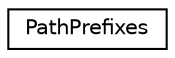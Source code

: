 digraph "Graphical Class Hierarchy"
{
  edge [fontname="Helvetica",fontsize="10",labelfontname="Helvetica",labelfontsize="10"];
  node [fontname="Helvetica",fontsize="10",shape=record];
  rankdir="LR";
  Node0 [label="PathPrefixes",height=0.2,width=0.4,color="black", fillcolor="white", style="filled",URL="$struct_path_prefixes.html"];
}
